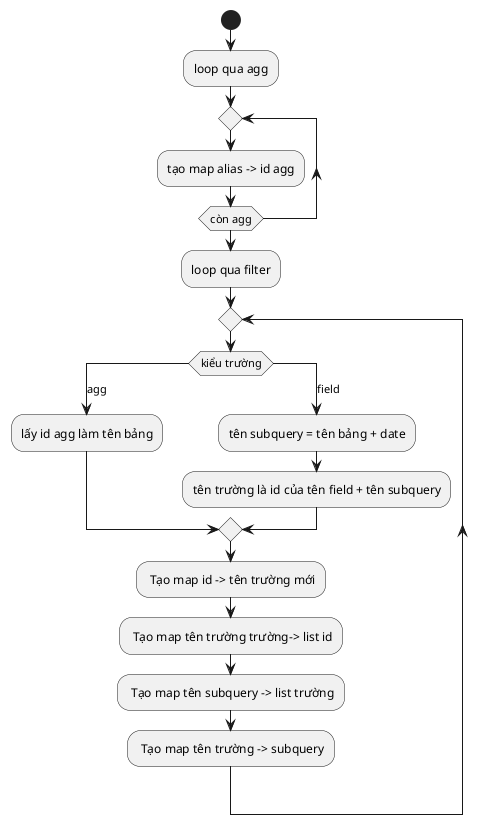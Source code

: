 @startuml
start
:loop qua agg;
repeat
    :tạo map alias -> id agg;
repeat while (còn agg);
:loop qua filter;
repeat
    switch (kiểu trường)
        case (agg)
            :lấy id agg làm tên bảng;
        case (field)
            :tên subquery = tên bảng + date;
            :tên trường là id của tên field + tên subquery;
    endswitch
: Tạo map id -> tên trường mới;
: Tạo map tên trường trường-> list id;
: Tạo map tên subquery -> list trường;
: Tạo map tên trường -> subquery;
@enduml